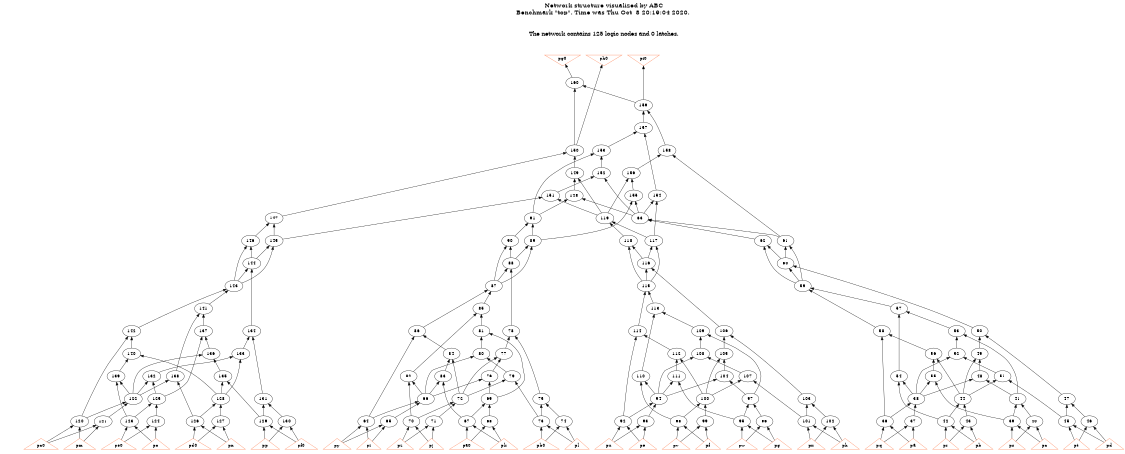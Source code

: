 # Network structure generated by ABC

digraph network {
size = "7.5,10";
center = true;
edge [dir = back];

{
  node [shape = plaintext];
  edge [style = invis];
  LevelTitle1 [label=""];
  LevelTitle2 [label=""];
  Level17 [label = ""];
  Level16 [label = ""];
  Level15 [label = ""];
  Level14 [label = ""];
  Level13 [label = ""];
  Level12 [label = ""];
  Level11 [label = ""];
  Level10 [label = ""];
  Level9 [label = ""];
  Level8 [label = ""];
  Level7 [label = ""];
  Level6 [label = ""];
  Level5 [label = ""];
  Level4 [label = ""];
  Level3 [label = ""];
  Level2 [label = ""];
  Level1 [label = ""];
  Level0 [label = ""];
  LevelTitle1 ->  LevelTitle2 ->  Level17 ->  Level16 ->  Level15 ->  Level14 ->  Level13 ->  Level12 ->  Level11 ->  Level10 ->  Level9 ->  Level8 ->  Level7 ->  Level6 ->  Level5 ->  Level4 ->  Level3 ->  Level2 ->  Level1 ->  Level0;
}

{
  rank = same;
  LevelTitle1;
  title1 [shape=plaintext,
          fontsize=20,
          fontname = "Times-Roman",
          label="Network structure visualized by ABC\nBenchmark \"top\". Time was Thu Oct  8 20:19:04 2020. "
         ];
}

{
  rank = same;
  LevelTitle2;
  title2 [shape=plaintext,
          fontsize=18,
          fontname = "Times-Roman",
          label="The network contains 125 logic nodes and 0 latches.\n"
         ];
}

{
  rank = same;
  Level17;
  Node33 [label = "pg0", shape = invtriangle, color = coral, fillcolor = coral];
  Node34 [label = "ph0", shape = invtriangle, color = coral, fillcolor = coral];
  Node35 [label = "pi0", shape = invtriangle, color = coral, fillcolor = coral];
}

{
  rank = same;
  Level16;
  Node160 [label = "160\n", shape = ellipse];
}

{
  rank = same;
  Level15;
  Node159 [label = "159\n", shape = ellipse];
}

{
  rank = same;
  Level14;
  Node157 [label = "157\n", shape = ellipse];
}

{
  rank = same;
  Level13;
  Node150 [label = "150\n", shape = ellipse];
  Node153 [label = "153\n", shape = ellipse];
  Node158 [label = "158\n", shape = ellipse];
}

{
  rank = same;
  Level12;
  Node149 [label = "149\n", shape = ellipse];
  Node152 [label = "152\n", shape = ellipse];
  Node156 [label = "156\n", shape = ellipse];
}

{
  rank = same;
  Level11;
  Node148 [label = "148\n", shape = ellipse];
  Node151 [label = "151\n", shape = ellipse];
  Node154 [label = "154\n", shape = ellipse];
  Node155 [label = "155\n", shape = ellipse];
}

{
  rank = same;
  Level10;
  Node63 [label = "63\n", shape = ellipse];
  Node91 [label = "91\n", shape = ellipse];
  Node119 [label = "119\n", shape = ellipse];
  Node147 [label = "147\n", shape = ellipse];
}

{
  rank = same;
  Level9;
  Node61 [label = "61\n", shape = ellipse];
  Node62 [label = "62\n", shape = ellipse];
  Node89 [label = "89\n", shape = ellipse];
  Node90 [label = "90\n", shape = ellipse];
  Node117 [label = "117\n", shape = ellipse];
  Node118 [label = "118\n", shape = ellipse];
  Node145 [label = "145\n", shape = ellipse];
  Node146 [label = "146\n", shape = ellipse];
}

{
  rank = same;
  Level8;
  Node60 [label = "60\n", shape = ellipse];
  Node88 [label = "88\n", shape = ellipse];
  Node116 [label = "116\n", shape = ellipse];
  Node144 [label = "144\n", shape = ellipse];
}

{
  rank = same;
  Level7;
  Node59 [label = "59\n", shape = ellipse];
  Node87 [label = "87\n", shape = ellipse];
  Node115 [label = "115\n", shape = ellipse];
  Node143 [label = "143\n", shape = ellipse];
}

{
  rank = same;
  Level6;
  Node57 [label = "57\n", shape = ellipse];
  Node85 [label = "85\n", shape = ellipse];
  Node113 [label = "113\n", shape = ellipse];
  Node141 [label = "141\n", shape = ellipse];
}

{
  rank = same;
  Level5;
  Node50 [label = "50\n", shape = ellipse];
  Node53 [label = "53\n", shape = ellipse];
  Node58 [label = "58\n", shape = ellipse];
  Node78 [label = "78\n", shape = ellipse];
  Node81 [label = "81\n", shape = ellipse];
  Node86 [label = "86\n", shape = ellipse];
  Node106 [label = "106\n", shape = ellipse];
  Node109 [label = "109\n", shape = ellipse];
  Node114 [label = "114\n", shape = ellipse];
  Node134 [label = "134\n", shape = ellipse];
  Node137 [label = "137\n", shape = ellipse];
  Node142 [label = "142\n", shape = ellipse];
}

{
  rank = same;
  Level4;
  Node49 [label = "49\n", shape = ellipse];
  Node52 [label = "52\n", shape = ellipse];
  Node56 [label = "56\n", shape = ellipse];
  Node77 [label = "77\n", shape = ellipse];
  Node80 [label = "80\n", shape = ellipse];
  Node84 [label = "84\n", shape = ellipse];
  Node105 [label = "105\n", shape = ellipse];
  Node108 [label = "108\n", shape = ellipse];
  Node112 [label = "112\n", shape = ellipse];
  Node133 [label = "133\n", shape = ellipse];
  Node136 [label = "136\n", shape = ellipse];
  Node140 [label = "140\n", shape = ellipse];
}

{
  rank = same;
  Level3;
  Node48 [label = "48\n", shape = ellipse];
  Node51 [label = "51\n", shape = ellipse];
  Node54 [label = "54\n", shape = ellipse];
  Node55 [label = "55\n", shape = ellipse];
  Node76 [label = "76\n", shape = ellipse];
  Node79 [label = "79\n", shape = ellipse];
  Node82 [label = "82\n", shape = ellipse];
  Node83 [label = "83\n", shape = ellipse];
  Node104 [label = "104\n", shape = ellipse];
  Node107 [label = "107\n", shape = ellipse];
  Node110 [label = "110\n", shape = ellipse];
  Node111 [label = "111\n", shape = ellipse];
  Node132 [label = "132\n", shape = ellipse];
  Node135 [label = "135\n", shape = ellipse];
  Node138 [label = "138\n", shape = ellipse];
  Node139 [label = "139\n", shape = ellipse];
}

{
  rank = same;
  Level2;
  Node38 [label = "38\n", shape = ellipse];
  Node41 [label = "41\n", shape = ellipse];
  Node44 [label = "44\n", shape = ellipse];
  Node47 [label = "47\n", shape = ellipse];
  Node66 [label = "66\n", shape = ellipse];
  Node69 [label = "69\n", shape = ellipse];
  Node72 [label = "72\n", shape = ellipse];
  Node75 [label = "75\n", shape = ellipse];
  Node94 [label = "94\n", shape = ellipse];
  Node97 [label = "97\n", shape = ellipse];
  Node100 [label = "100\n", shape = ellipse];
  Node103 [label = "103\n", shape = ellipse];
  Node122 [label = "122\n", shape = ellipse];
  Node125 [label = "125\n", shape = ellipse];
  Node128 [label = "128\n", shape = ellipse];
  Node131 [label = "131\n", shape = ellipse];
}

{
  rank = same;
  Level1;
  Node36 [label = "36\n", shape = ellipse];
  Node37 [label = "37\n", shape = ellipse];
  Node39 [label = "39\n", shape = ellipse];
  Node40 [label = "40\n", shape = ellipse];
  Node42 [label = "42\n", shape = ellipse];
  Node43 [label = "43\n", shape = ellipse];
  Node45 [label = "45\n", shape = ellipse];
  Node46 [label = "46\n", shape = ellipse];
  Node64 [label = "64\n", shape = ellipse];
  Node65 [label = "65\n", shape = ellipse];
  Node67 [label = "67\n", shape = ellipse];
  Node68 [label = "68\n", shape = ellipse];
  Node70 [label = "70\n", shape = ellipse];
  Node71 [label = "71\n", shape = ellipse];
  Node73 [label = "73\n", shape = ellipse];
  Node74 [label = "74\n", shape = ellipse];
  Node92 [label = "92\n", shape = ellipse];
  Node93 [label = "93\n", shape = ellipse];
  Node95 [label = "95\n", shape = ellipse];
  Node96 [label = "96\n", shape = ellipse];
  Node98 [label = "98\n", shape = ellipse];
  Node99 [label = "99\n", shape = ellipse];
  Node101 [label = "101\n", shape = ellipse];
  Node102 [label = "102\n", shape = ellipse];
  Node120 [label = "120\n", shape = ellipse];
  Node121 [label = "121\n", shape = ellipse];
  Node123 [label = "123\n", shape = ellipse];
  Node124 [label = "124\n", shape = ellipse];
  Node126 [label = "126\n", shape = ellipse];
  Node127 [label = "127\n", shape = ellipse];
  Node129 [label = "129\n", shape = ellipse];
  Node130 [label = "130\n", shape = ellipse];
}

{
  rank = same;
  Level0;
  Node1 [label = "pp", shape = triangle, color = coral, fillcolor = coral];
  Node2 [label = "pa0", shape = triangle, color = coral, fillcolor = coral];
  Node3 [label = "pq", shape = triangle, color = coral, fillcolor = coral];
  Node4 [label = "pb0", shape = triangle, color = coral, fillcolor = coral];
  Node5 [label = "pr", shape = triangle, color = coral, fillcolor = coral];
  Node6 [label = "pc0", shape = triangle, color = coral, fillcolor = coral];
  Node7 [label = "ps", shape = triangle, color = coral, fillcolor = coral];
  Node8 [label = "pd0", shape = triangle, color = coral, fillcolor = coral];
  Node9 [label = "pt", shape = triangle, color = coral, fillcolor = coral];
  Node10 [label = "pe0", shape = triangle, color = coral, fillcolor = coral];
  Node11 [label = "pu", shape = triangle, color = coral, fillcolor = coral];
  Node12 [label = "pf0", shape = triangle, color = coral, fillcolor = coral];
  Node13 [label = "pv", shape = triangle, color = coral, fillcolor = coral];
  Node14 [label = "pw", shape = triangle, color = coral, fillcolor = coral];
  Node15 [label = "px", shape = triangle, color = coral, fillcolor = coral];
  Node16 [label = "py", shape = triangle, color = coral, fillcolor = coral];
  Node17 [label = "pz", shape = triangle, color = coral, fillcolor = coral];
  Node18 [label = "pa", shape = triangle, color = coral, fillcolor = coral];
  Node19 [label = "pb", shape = triangle, color = coral, fillcolor = coral];
  Node20 [label = "pc", shape = triangle, color = coral, fillcolor = coral];
  Node21 [label = "pd", shape = triangle, color = coral, fillcolor = coral];
  Node22 [label = "pe", shape = triangle, color = coral, fillcolor = coral];
  Node23 [label = "pf", shape = triangle, color = coral, fillcolor = coral];
  Node24 [label = "pg", shape = triangle, color = coral, fillcolor = coral];
  Node25 [label = "ph", shape = triangle, color = coral, fillcolor = coral];
  Node26 [label = "pi", shape = triangle, color = coral, fillcolor = coral];
  Node27 [label = "pj", shape = triangle, color = coral, fillcolor = coral];
  Node28 [label = "pk", shape = triangle, color = coral, fillcolor = coral];
  Node29 [label = "pl", shape = triangle, color = coral, fillcolor = coral];
  Node30 [label = "pm", shape = triangle, color = coral, fillcolor = coral];
  Node31 [label = "pn", shape = triangle, color = coral, fillcolor = coral];
  Node32 [label = "po", shape = triangle, color = coral, fillcolor = coral];
}

title1 -> title2 [style = invis];
title2 -> Node33 [style = invis];
title2 -> Node34 [style = invis];
title2 -> Node35 [style = invis];
Node33 -> Node34 [style = invis];
Node34 -> Node35 [style = invis];
Node33 -> Node160 [style = solid];
Node34 -> Node150 [style = solid];
Node35 -> Node159 [style = solid];
Node36 -> Node3 [style = solid];
Node36 -> Node18 [style = solid];
Node37 -> Node3 [style = solid];
Node37 -> Node18 [style = solid];
Node38 -> Node36 [style = solid];
Node38 -> Node37 [style = solid];
Node39 -> Node7 [style = solid];
Node39 -> Node20 [style = solid];
Node40 -> Node7 [style = solid];
Node40 -> Node20 [style = solid];
Node41 -> Node39 [style = solid];
Node41 -> Node40 [style = solid];
Node42 -> Node5 [style = solid];
Node42 -> Node19 [style = solid];
Node43 -> Node5 [style = solid];
Node43 -> Node19 [style = solid];
Node44 -> Node42 [style = solid];
Node44 -> Node43 [style = solid];
Node45 -> Node9 [style = solid];
Node45 -> Node21 [style = solid];
Node46 -> Node9 [style = solid];
Node46 -> Node21 [style = solid];
Node47 -> Node45 [style = solid];
Node47 -> Node46 [style = solid];
Node48 -> Node38 [style = solid];
Node48 -> Node41 [style = solid];
Node49 -> Node44 [style = solid];
Node49 -> Node48 [style = solid];
Node50 -> Node47 [style = solid];
Node50 -> Node49 [style = solid];
Node51 -> Node44 [style = solid];
Node51 -> Node45 [style = solid];
Node52 -> Node38 [style = solid];
Node52 -> Node51 [style = solid];
Node53 -> Node41 [style = solid];
Node53 -> Node52 [style = solid];
Node54 -> Node38 [style = solid];
Node54 -> Node42 [style = solid];
Node55 -> Node38 [style = solid];
Node55 -> Node39 [style = solid];
Node56 -> Node44 [style = solid];
Node56 -> Node55 [style = solid];
Node57 -> Node53 [style = solid];
Node57 -> Node54 [style = solid];
Node58 -> Node36 [style = solid];
Node58 -> Node56 [style = solid];
Node59 -> Node57 [style = solid];
Node59 -> Node58 [style = solid];
Node60 -> Node50 [style = solid];
Node60 -> Node59 [style = solid];
Node61 -> Node59 [style = solid];
Node61 -> Node60 [style = solid];
Node62 -> Node59 [style = solid];
Node62 -> Node60 [style = solid];
Node63 -> Node61 [style = solid];
Node63 -> Node62 [style = solid];
Node64 -> Node16 [style = solid];
Node64 -> Node26 [style = solid];
Node65 -> Node16 [style = solid];
Node65 -> Node26 [style = solid];
Node66 -> Node64 [style = solid];
Node66 -> Node65 [style = solid];
Node67 -> Node2 [style = solid];
Node67 -> Node28 [style = solid];
Node68 -> Node2 [style = solid];
Node68 -> Node28 [style = solid];
Node69 -> Node67 [style = solid];
Node69 -> Node68 [style = solid];
Node70 -> Node17 [style = solid];
Node70 -> Node27 [style = solid];
Node71 -> Node17 [style = solid];
Node71 -> Node27 [style = solid];
Node72 -> Node70 [style = solid];
Node72 -> Node71 [style = solid];
Node73 -> Node4 [style = solid];
Node73 -> Node29 [style = solid];
Node74 -> Node4 [style = solid];
Node74 -> Node29 [style = solid];
Node75 -> Node73 [style = solid];
Node75 -> Node74 [style = solid];
Node76 -> Node66 [style = solid];
Node76 -> Node69 [style = solid];
Node77 -> Node72 [style = solid];
Node77 -> Node76 [style = solid];
Node78 -> Node75 [style = solid];
Node78 -> Node77 [style = solid];
Node79 -> Node72 [style = solid];
Node79 -> Node73 [style = solid];
Node80 -> Node66 [style = solid];
Node80 -> Node79 [style = solid];
Node81 -> Node69 [style = solid];
Node81 -> Node80 [style = solid];
Node82 -> Node66 [style = solid];
Node82 -> Node70 [style = solid];
Node83 -> Node66 [style = solid];
Node83 -> Node67 [style = solid];
Node84 -> Node72 [style = solid];
Node84 -> Node83 [style = solid];
Node85 -> Node81 [style = solid];
Node85 -> Node82 [style = solid];
Node86 -> Node64 [style = solid];
Node86 -> Node84 [style = solid];
Node87 -> Node85 [style = solid];
Node87 -> Node86 [style = solid];
Node88 -> Node78 [style = solid];
Node88 -> Node87 [style = solid];
Node89 -> Node87 [style = solid];
Node89 -> Node88 [style = solid];
Node90 -> Node87 [style = solid];
Node90 -> Node88 [style = solid];
Node91 -> Node89 [style = solid];
Node91 -> Node90 [style = solid];
Node92 -> Node11 [style = solid];
Node92 -> Node22 [style = solid];
Node93 -> Node11 [style = solid];
Node93 -> Node22 [style = solid];
Node94 -> Node92 [style = solid];
Node94 -> Node93 [style = solid];
Node95 -> Node14 [style = solid];
Node95 -> Node24 [style = solid];
Node96 -> Node14 [style = solid];
Node96 -> Node24 [style = solid];
Node97 -> Node95 [style = solid];
Node97 -> Node96 [style = solid];
Node98 -> Node13 [style = solid];
Node98 -> Node23 [style = solid];
Node99 -> Node13 [style = solid];
Node99 -> Node23 [style = solid];
Node100 -> Node98 [style = solid];
Node100 -> Node99 [style = solid];
Node101 -> Node15 [style = solid];
Node101 -> Node25 [style = solid];
Node102 -> Node15 [style = solid];
Node102 -> Node25 [style = solid];
Node103 -> Node101 [style = solid];
Node103 -> Node102 [style = solid];
Node104 -> Node94 [style = solid];
Node104 -> Node97 [style = solid];
Node105 -> Node100 [style = solid];
Node105 -> Node104 [style = solid];
Node106 -> Node103 [style = solid];
Node106 -> Node105 [style = solid];
Node107 -> Node100 [style = solid];
Node107 -> Node101 [style = solid];
Node108 -> Node94 [style = solid];
Node108 -> Node107 [style = solid];
Node109 -> Node97 [style = solid];
Node109 -> Node108 [style = solid];
Node110 -> Node94 [style = solid];
Node110 -> Node98 [style = solid];
Node111 -> Node94 [style = solid];
Node111 -> Node95 [style = solid];
Node112 -> Node100 [style = solid];
Node112 -> Node111 [style = solid];
Node113 -> Node109 [style = solid];
Node113 -> Node110 [style = solid];
Node114 -> Node92 [style = solid];
Node114 -> Node112 [style = solid];
Node115 -> Node113 [style = solid];
Node115 -> Node114 [style = solid];
Node116 -> Node106 [style = solid];
Node116 -> Node115 [style = solid];
Node117 -> Node115 [style = solid];
Node117 -> Node116 [style = solid];
Node118 -> Node115 [style = solid];
Node118 -> Node116 [style = solid];
Node119 -> Node117 [style = solid];
Node119 -> Node118 [style = solid];
Node120 -> Node6 [style = solid];
Node120 -> Node30 [style = solid];
Node121 -> Node6 [style = solid];
Node121 -> Node30 [style = solid];
Node122 -> Node120 [style = solid];
Node122 -> Node121 [style = solid];
Node123 -> Node10 [style = solid];
Node123 -> Node32 [style = solid];
Node124 -> Node10 [style = solid];
Node124 -> Node32 [style = solid];
Node125 -> Node123 [style = solid];
Node125 -> Node124 [style = solid];
Node126 -> Node8 [style = solid];
Node126 -> Node31 [style = solid];
Node127 -> Node8 [style = solid];
Node127 -> Node31 [style = solid];
Node128 -> Node126 [style = solid];
Node128 -> Node127 [style = solid];
Node129 -> Node1 [style = solid];
Node129 -> Node12 [style = solid];
Node130 -> Node1 [style = solid];
Node130 -> Node12 [style = solid];
Node131 -> Node129 [style = solid];
Node131 -> Node130 [style = solid];
Node132 -> Node122 [style = solid];
Node132 -> Node125 [style = solid];
Node133 -> Node128 [style = solid];
Node133 -> Node132 [style = solid];
Node134 -> Node131 [style = solid];
Node134 -> Node133 [style = solid];
Node135 -> Node128 [style = solid];
Node135 -> Node129 [style = solid];
Node136 -> Node122 [style = solid];
Node136 -> Node135 [style = solid];
Node137 -> Node125 [style = solid];
Node137 -> Node136 [style = solid];
Node138 -> Node122 [style = solid];
Node138 -> Node126 [style = solid];
Node139 -> Node122 [style = solid];
Node139 -> Node123 [style = solid];
Node140 -> Node128 [style = solid];
Node140 -> Node139 [style = solid];
Node141 -> Node137 [style = solid];
Node141 -> Node138 [style = solid];
Node142 -> Node120 [style = solid];
Node142 -> Node140 [style = solid];
Node143 -> Node141 [style = solid];
Node143 -> Node142 [style = solid];
Node144 -> Node134 [style = solid];
Node144 -> Node143 [style = solid];
Node145 -> Node143 [style = solid];
Node145 -> Node144 [style = solid];
Node146 -> Node143 [style = solid];
Node146 -> Node144 [style = solid];
Node147 -> Node145 [style = solid];
Node147 -> Node146 [style = solid];
Node148 -> Node63 [style = solid];
Node148 -> Node91 [style = solid];
Node149 -> Node119 [style = solid];
Node149 -> Node148 [style = solid];
Node150 -> Node147 [style = solid];
Node150 -> Node149 [style = solid];
Node151 -> Node119 [style = solid];
Node151 -> Node145 [style = solid];
Node152 -> Node63 [style = solid];
Node152 -> Node151 [style = solid];
Node153 -> Node91 [style = solid];
Node153 -> Node152 [style = solid];
Node154 -> Node63 [style = solid];
Node154 -> Node117 [style = solid];
Node155 -> Node63 [style = solid];
Node155 -> Node89 [style = solid];
Node156 -> Node119 [style = solid];
Node156 -> Node155 [style = solid];
Node157 -> Node153 [style = solid];
Node157 -> Node154 [style = solid];
Node158 -> Node61 [style = solid];
Node158 -> Node156 [style = solid];
Node159 -> Node157 [style = solid];
Node159 -> Node158 [style = solid];
Node160 -> Node150 [style = solid];
Node160 -> Node159 [style = solid];
}

